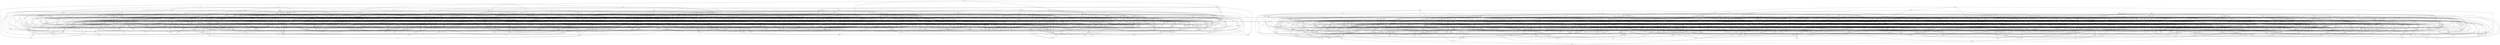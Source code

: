 graph {
tqx -- ddx;
vdf -- zkz;
vdf -- jmq;
tlc -- qck;
tlc -- vmr;
jxk -- cxr;
jxk -- ktz;
jxk -- nrc;
jxk -- dkp;
jxk -- hht;
jxk -- kfz;
ctb -- kll;
ctb -- bhl;
ctb -- dmb;
ctb -- dlf;
fkc -- dhl;
lhl -- vqc;
lhl -- ddx;
lhl -- gvk;
lhl -- nlc;
xrr -- pzs;
xrr -- qvz;
xrr -- qhp;
xrr -- dcj;
tjv -- hkk;
tjv -- kkm;
tjv -- vds;
tjv -- lvs;
njr -- fbr;
bgt -- szs;
bgt -- ftd;
mzb -- lkq;
txt -- skm;
txt -- xzc;
txt -- dvz;
txt -- mjx;
nbg -- ddk;
nbg -- qvs;
nbg -- zhk;
nbg -- rkc;
nbg -- nfd;
ktk -- nlc;
ktk -- bsv;
qjp -- nkq;
qjp -- xtj;
qjp -- btg;
qjp -- gqv;
qjp -- hlr;
qjp -- ktk;
vsg -- bhr;
vsg -- nxh;
rhk -- bff;
rhk -- msp;
rhk -- nsx;
rhk -- dvl;
rhk -- lsn;
ptt -- mnb;
hpc -- xbm;
hpc -- rgj;
mzg -- bjj;
mzg -- qvn;
mzg -- rkd;
mzg -- sbl;
mzg -- xkj;
mzg -- cbq;
qnj -- cls;
rnl -- rbs;
rnl -- jpr;
rnl -- fpk;
rhj -- ghf;
rhj -- gfr;
rhj -- szh;
sbh -- fbg;
sbh -- hjk;
jrc -- lhf;
jrc -- nhm;
hvk -- zfp;
jkh -- sbl;
bcd -- ttp;
bcd -- jrl;
bcd -- mkz;
bcd -- lqz;
qpp -- fbn;
qpp -- qfr;
qpp -- dmz;
qpp -- ldt;
qpp -- vnm;
skr -- pfk;
skr -- zdg;
skr -- xff;
nsp -- pst;
xqr -- jhs;
xqr -- mdf;
xqr -- lnl;
plv -- kzs;
plv -- kfx;
plv -- qmf;
plv -- qvn;
plv -- xgl;
plv -- sbl;
pzs -- vxl;
pzs -- vpd;
pzs -- jxt;
xsl -- qck;
xsl -- slh;
chf -- sbm;
chf -- nrj;
bqp -- qkc;
bqp -- spc;
bqp -- tkx;
tfm -- cfp;
nrl -- tln;
nrl -- thd;
nrl -- xpp;
sbm -- qkv;
ccg -- cbn;
ccg -- npm;
ccg -- zxv;
qdt -- szn;
glx -- zsq;
glx -- ghf;
glx -- hhm;
vds -- dps;
msp -- xff;
msp -- xfh;
jsd -- hkq;
jsd -- cjq;
jsd -- xjl;
jsd -- dsz;
scv -- hjv;
scv -- mrt;
dmk -- pcz;
dmk -- vbs;
dmk -- xnq;
dmk -- pmc;
dmk -- krx;
dmk -- rgd;
qdx -- nrl;
qdx -- dsz;
qdx -- hfc;
qdx -- pnk;
rzc -- rgf;
rzc -- mdf;
rzc -- vmr;
rzc -- rzp;
fhq -- lfz;
fhq -- gsh;
fhq -- fkl;
fhq -- bdz;
dkr -- hvs;
dkr -- mkq;
dkr -- glz;
dkr -- nnr;
jpr -- lgn;
jpr -- jkc;
jpr -- fkv;
jnx -- bvm;
jnx -- kgc;
jnx -- rll;
fdb -- jrb;
fdb -- jrr;
fdb -- gmv;
fdb -- kfh;
hls -- plj;
hls -- rrc;
gbl -- cmb;
lfr -- xhp;
lfr -- hdn;
lfr -- gjc;
lfr -- vjp;
flk -- tks;
flk -- fps;
zbk -- tpg;
ghr -- ltz;
ghr -- jtf;
ghr -- dvz;
zqj -- nxh;
rts -- drl;
rts -- vvc;
rts -- hdx;
rts -- cnx;
trf -- kxt;
nln -- fxt;
nln -- mkx;
nln -- mjg;
zrr -- hct;
zrr -- zvs;
zrr -- sfk;
zrr -- dvs;
mdk -- jxr;
mdk -- pxm;
jcx -- lhf;
gtr -- hpc;
gtr -- grz;
gtr -- dqv;
xrj -- hnp;
xrj -- sst;
dmz -- mnq;
dmz -- cdk;
hjk -- hhm;
hjk -- tvb;
zrq -- ftd;
zrq -- ttp;
zrq -- qhz;
kpj -- hns;
kpj -- trf;
kpj -- phm;
kpj -- dbb;
bhl -- rqp;
bhl -- kdx;
bhl -- fzx;
xqg -- ssf;
xqg -- thd;
xqg -- sds;
xqg -- ldm;
jcb -- phl;
jcb -- bll;
jcb -- ttn;
jcb -- xcb;
lbq -- lmt;
lbq -- vrx;
zsq -- tvl;
zsq -- dps;
zsq -- zxz;
rqz -- psx;
rqz -- vkb;
rqz -- sst;
rqz -- qcl;
rqz -- lrh;
kfr -- kvj;
kfr -- fbl;
kfr -- vkp;
kfr -- bvc;
jxt -- txl;
jxt -- rkm;
bnd -- msc;
xtx -- cxd;
xtx -- vgn;
xtx -- hmh;
qtz -- zjf;
qtz -- hdx;
qtz -- hzk;
qtz -- fps;
hxk -- lgn;
hxk -- nvj;
hxk -- vbb;
hxk -- jpn;
hxk -- jbc;
mxl -- bql;
mxl -- fkk;
mxl -- qdl;
mxl -- zfs;
vnf -- mbg;
vnf -- jvk;
gzn -- vgn;
gzn -- rql;
gzn -- tzx;
gzn -- bjs;
jvp -- lzn;
jvp -- qck;
jvp -- gzk;
tqt -- frk;
tqt -- sls;
kjl -- lcd;
kjl -- rvb;
kjl -- bct;
kjl -- psj;
kjl -- nrc;
ggm -- tlz;
ggm -- tsx;
ggm -- zdl;
tqb -- jgm;
tqb -- qjn;
blq -- dqr;
blq -- nxv;
blq -- slg;
blq -- ckf;
lkq -- dkp;
pmg -- gpb;
lzn -- cxr;
lzn -- jgt;
ntt -- zjj;
ntt -- gml;
ntt -- lfz;
dxn -- sds;
dxn -- htm;
gdk -- hdn;
gdk -- dzr;
gdk -- mlj;
phm -- tmq;
qvh -- mvb;
qvh -- phb;
qvh -- jbd;
kzp -- bln;
kzp -- cbl;
kzp -- rhk;
kzp -- tbq;
kzp -- spl;
kzp -- zjj;
zgl -- qgc;
zgl -- zcm;
zgl -- rfk;
zgl -- pfl;
qzx -- cjx;
qzx -- tpv;
lnl -- jgt;
lnl -- mpz;
lnl -- rfd;
xph -- kjb;
hhb -- hrt;
hhb -- nmf;
hhb -- kjn;
hhb -- sgd;
pff -- zkl;
pff -- pzf;
bvx -- xzc;
bvx -- sdc;
bvx -- dcj;
bvx -- qch;
csb -- gpt;
csb -- fqd;
csb -- bbb;
csb -- pmg;
csb -- fcl;
csb -- fvj;
rjn -- zkl;
rjn -- vth;
rjn -- mhl;
ktf -- nmf;
ktf -- vbs;
ktf -- rql;
ktf -- kbb;
gpr -- bjc;
gpr -- zst;
jlg -- sfp;
jlg -- kkv;
sqv -- vdf;
sqv -- hxz;
sqv -- cpz;
sqv -- btk;
tgb -- flb;
tgb -- knt;
tgb -- hmc;
grr -- slp;
grr -- nnr;
grr -- vbh;
grr -- lnz;
grr -- zgx;
rgl -- mrm;
rgl -- tlg;
sds -- szn;
ffk -- bbf;
ffk -- rmh;
ffk -- rgj;
ffk -- pmg;
vhl -- fxt;
nmd -- kvf;
nmd -- htr;
nmd -- fzj;
zzz -- fll;
zzz -- txk;
zzz -- zjc;
zzz -- zxl;
vnv -- xqf;
vnv -- bms;
vnv -- krc;
vnv -- tzx;
ppf -- pxm;
ppf -- tbg;
ppf -- fvj;
ppf -- kss;
dtx -- bsv;
dtx -- pzf;
jgq -- qdp;
jgq -- lkq;
jnr -- ztb;
jnr -- ghj;
cmj -- zjj;
cmj -- vbs;
fkk -- bgd;
fkk -- kkv;
fkk -- nsp;
vmx -- fjg;
xsn -- ngh;
xsn -- mrr;
xsn -- qcl;
xsn -- sjc;
mnl -- dqx;
dqp -- gkh;
dqp -- lqt;
xsp -- vmr;
vdx -- dkp;
cck -- lxf;
cck -- jtt;
cck -- dcg;
cck -- xlc;
cck -- ppc;
zmn -- phm;
zmn -- kbg;
zmn -- xjj;
jcj -- pkm;
jcj -- gpt;
jcj -- zmk;
jcj -- hkb;
plg -- tkc;
plg -- pcn;
plg -- gzk;
plg -- sdx;
rmt -- xsk;
rmt -- fnt;
ghd -- xfb;
ghd -- phz;
ghd -- hhx;
rpp -- mdk;
rpp -- kmf;
rpp -- mmd;
rpp -- bfj;
lbj -- zvm;
lbj -- lpj;
lbj -- dkk;
lbj -- vll;
rql -- dpr;
rql -- rnz;
sht -- krx;
sht -- rvt;
sht -- jrr;
sht -- lvz;
stl -- cst;
stl -- qbz;
stl -- ptt;
kpx -- ngs;
kgx -- pqg;
kgx -- hzk;
kgx -- knp;
kgx -- zmt;
kgx -- xbt;
gbt -- zhr;
gbt -- rll;
cnx -- xkb;
cnx -- cvb;
tzx -- qtr;
phh -- rgl;
phh -- vjp;
phh -- bpx;
xnq -- srf;
nfc -- fhn;
jch -- mnl;
ntj -- xtj;
tgz -- mkt;
tgz -- hgs;
tgz -- zzz;
tgz -- glb;
ztp -- gtc;
vvc -- vdf;
vvc -- cch;
vvc -- szl;
vvc -- jlq;
jzh -- jrt;
jzh -- msn;
jzh -- bxn;
jzh -- zts;
xtb -- jzg;
mbt -- gsh;
mbt -- htm;
mbt -- xxr;
npc -- vhl;
npc -- gcz;
ntz -- fzt;
ntz -- vqg;
ntz -- plk;
ntz -- czt;
ntz -- hhj;
lml -- lxj;
lml -- cnh;
lml -- jgq;
lml -- gmm;
lml -- mnt;
lml -- dqr;
xpv -- msc;
xpv -- zjc;
dxk -- gxl;
rbj -- mns;
njz -- zkl;
njz -- gmb;
njz -- xht;
slp -- zln;
jnv -- dch;
jnv -- bxk;
jnv -- hhv;
phz -- bgr;
phz -- mmm;
phz -- hdp;
phz -- vnn;
xvg -- pbv;
xvg -- sgs;
xvg -- vnf;
xvg -- ttr;
xvg -- phj;
hht -- czz;
nsk -- nrc;
nsk -- nvt;
nsk -- nlr;
bpx -- jxk;
bpx -- ktk;
mkq -- kxp;
mkq -- rnf;
vqk -- xpd;
lgl -- dsc;
lgl -- hgj;
vdn -- mkz;
rxz -- xqz;
rxz -- vdz;
rxz -- gxm;
rxz -- lqs;
qkt -- xsk;
qkt -- xtj;
qkt -- jbh;
qkt -- zsm;
qkt -- xvv;
hdp -- jgt;
dhh -- jnr;
dhh -- ltx;
dhh -- dfd;
dhh -- xfb;
dhh -- qhz;
gqv -- hnn;
kjb -- rlm;
kjb -- slp;
kjv -- kjd;
kjv -- pls;
kjv -- flk;
kjv -- hsb;
bff -- mrm;
bff -- thh;
bff -- fbc;
cbl -- bsc;
cbl -- fsq;
htm -- bsc;
pkm -- ftn;
dxg -- dfd;
dxg -- zqj;
dxg -- tqd;
dxg -- crg;
thn -- zln;
thn -- fbv;
thn -- hmz;
thn -- vqc;
xzb -- rqm;
xzb -- rkd;
xzb -- tqx;
xzb -- jnx;
nzq -- cnh;
nzq -- ztq;
nzq -- dvs;
nzq -- fkt;
rqr -- dpr;
rqr -- jcl;
rqr -- pls;
rqr -- vmx;
ltp -- gsr;
ltp -- ngh;
ltp -- qrj;
ltp -- lld;
ltp -- tnh;
ltp -- zvd;
dmm -- cjq;
dmm -- spn;
cdq -- svd;
cdq -- bsc;
bbf -- sst;
tnq -- mgg;
tnq -- xpp;
tnq -- nxl;
lsc -- pxd;
lsc -- ckr;
gdc -- tdq;
gdc -- qbv;
xjl -- bmf;
xjl -- qmx;
sth -- kfh;
sth -- ttr;
blv -- hxm;
blv -- vll;
blv -- rzp;
sdf -- qjb;
sdf -- vxn;
dgt -- mfb;
dgt -- chf;
dgt -- czz;
xmr -- cnn;
kgl -- mpj;
kgl -- xgl;
kgl -- dbm;
sdx -- scq;
vpn -- bdm;
vpn -- pkk;
vpn -- hfc;
vpn -- dxk;
mdm -- ppr;
mdm -- ghv;
mdm -- kxz;
lhf -- hfl;
lhf -- hnp;
zvm -- qmf;
zvm -- xqd;
bkj -- ncg;
bkj -- zdt;
gbj -- bxm;
gbj -- jtt;
gbj -- spl;
gbj -- gnm;
bnm -- gnn;
bnm -- jnr;
bnm -- xgt;
bnm -- xsk;
bnm -- phh;
vlh -- gbt;
vlh -- gpr;
vlh -- szm;
vlh -- chv;
vlh -- rqm;
vlh -- znj;
qxr -- xnq;
qxr -- gcx;
qxr -- xdn;
qxr -- svd;
qgs -- cqg;
qgs -- xpb;
qgs -- mfg;
qgs -- jhf;
qgs -- dmz;
xvb -- fzj;
xvb -- thm;
xvb -- qfr;
xvb -- rfd;
bqt -- qmf;
bqt -- tdb;
bqt -- dxg;
bqt -- fqd;
ctq -- jlg;
ctq -- dpz;
ctq -- tqv;
tsz -- rlm;
tsz -- gmp;
tsz -- zst;
tsz -- qsd;
tsz -- pcn;
zgx -- fgx;
zgx -- dkk;
zgx -- rrs;
fcx -- shc;
fcx -- kxn;
fcx -- mvb;
cdt -- njr;
cdt -- nxv;
rdb -- xzf;
xtj -- qcl;
qhz -- zsv;
vrx -- vfq;
vrx -- xpb;
qqc -- gtv;
bdm -- lsc;
bdm -- zbt;
llj -- ckk;
llj -- shz;
llj -- ztr;
czm -- fxm;
czm -- hsb;
czm -- xvt;
czm -- zrx;
czm -- hns;
cpq -- snn;
cpq -- qhk;
cpq -- prr;
gmp -- cmd;
sjx -- vbs;
sjx -- krt;
sjx -- qmh;
sjx -- hmc;
zkg -- kxt;
gcx -- xjj;
gcx -- dqx;
gcx -- knt;
dmb -- klt;
dmb -- mhm;
dmb -- zsv;
dmb -- szp;
vbb -- ttv;
vbb -- dxj;
vbb -- ggv;
mvf -- dpr;
mvf -- brv;
mvf -- flh;
mvf -- mkt;
mvf -- mvn;
chs -- mkx;
chs -- mjg;
chs -- tqt;
qpm -- fvm;
ztb -- zgd;
ztb -- zst;
ztb -- tvz;
mrj -- xjj;
mrj -- qfl;
mrj -- czt;
mrj -- thd;
prq -- jrc;
prq -- hkj;
prq -- kdx;
prq -- jzc;
tjs -- lvz;
tjs -- dln;
tjs -- kgh;
tjs -- vdf;
sxz -- bff;
sxz -- xpx;
sxz -- vjp;
sxz -- qkv;
rqm -- bsv;
knt -- mrb;
knt -- qnr;
hcq -- sjg;
hcq -- jhb;
hcq -- gnm;
hcq -- ctp;
hcq -- xtc;
nlc -- rmt;
nlc -- dcs;
nlc -- vbt;
tpc -- dzr;
tpc -- zmp;
tpc -- ttn;
tpc -- fbr;
tpc -- tzd;
flh -- djk;
flh -- gml;
qsj -- gcz;
qsj -- mxg;
qsj -- ttg;
qsj -- mzh;
sdc -- ggv;
sdc -- lhq;
sdc -- qbg;
sgl -- brz;
sgl -- qjn;
sgl -- gfp;
dxm -- gxl;
dxm -- qbr;
lnz -- kdp;
lnz -- stl;
lnz -- rmh;
rrz -- qbq;
rrz -- jcp;
rrz -- psj;
rrz -- fcl;
rrz -- bjx;
hqz -- mtx;
hqz -- tfj;
hqz -- nrg;
qhp -- xqq;
mnq -- zpz;
mnq -- slg;
dch -- zbr;
gff -- pmg;
gff -- fcn;
gff -- jpd;
gff -- qgc;
ttm -- kcq;
rkd -- fvm;
qct -- dqv;
qct -- npq;
qct -- gmp;
qct -- ccn;
sxf -- xsj;
xmh -- xrt;
xmh -- gdk;
xmh -- sbm;
xmh -- kgl;
xmh -- chn;
bvs -- ttv;
pcx -- nkz;
pcx -- gfp;
pcx -- ppr;
pcx -- vsg;
ppc -- pmh;
ppc -- msk;
ppc -- qvh;
ppc -- trl;
lfz -- hng;
xdx -- mmd;
xdx -- znd;
xdx -- nhm;
ffr -- bfp;
ffr -- pcz;
ffr -- jzn;
ffr -- vjn;
spc -- xph;
spc -- tkx;
sgd -- ttg;
sgd -- jnv;
vnj -- fhn;
vnj -- czv;
vnj -- rfk;
vnj -- ngh;
xmf -- dvs;
xmf -- bvc;
xmf -- tzj;
ggs -- hjv;
ggs -- spn;
ggs -- ltz;
ggs -- sth;
fjs -- qck;
fjs -- dkk;
zfc -- ddx;
zfc -- njr;
rhx -- xzc;
rhx -- snn;
rhx -- rkm;
hbh -- ztr;
srb -- xvv;
srb -- rnf;
srb -- mpg;
srb -- kxz;
xdg -- pst;
xdg -- cpz;
xdg -- qmx;
rvg -- ccj;
rvg -- nrj;
rvg -- lcj;
ndp -- xnn;
ndp -- szs;
ndp -- ptt;
gdx -- gvk;
gdx -- hdp;
vzh -- xhp;
vzh -- gbl;
vzh -- ghv;
vzh -- npm;
vzh -- mdf;
kqc -- tmr;
kqc -- lnk;
kqc -- lsn;
kqc -- ncf;
glq -- glz;
glq -- lcj;
dqx -- zfp;
frg -- nnj;
frg -- gfn;
pqg -- dpr;
pqg -- fjg;
bbk -- mms;
bbk -- bms;
bbk -- zxz;
bbk -- vqk;
bbk -- hnz;
bbk -- tnq;
qvz -- plk;
qvz -- trl;
bbn -- fjq;
bbn -- kld;
bbn -- gmm;
bbn -- gjc;
npn -- phm;
npn -- txl;
npn -- rrg;
tvj -- vrx;
tvj -- cbq;
tvj -- fxj;
tvj -- lbx;
tvj -- nvt;
gdd -- pcj;
gdd -- kpx;
gdd -- kxh;
lzj -- dvz;
pxm -- vbt;
pxm -- xlx;
nxk -- nkq;
nxk -- fhn;
nxk -- dqc;
nxk -- ltx;
nxk -- rpx;
gdz -- rpx;
gdz -- vkb;
gdz -- jhs;
gdz -- lbq;
gfm -- dkh;
gfm -- kfl;
vbh -- btg;
vbh -- nrj;
msn -- lzj;
mln -- ztr;
gmv -- sdn;
gmv -- gcz;
hct -- xcp;
bvm -- jdn;
zds -- vrl;
zds -- nsb;
hgh -- ctq;
hgh -- tkf;
hgh -- jkf;
hgh -- bzs;
jjp -- fgb;
jjp -- zbj;
jjp -- bhz;
jjp -- kjn;
cgl -- bmx;
cgl -- sls;
cgl -- fjh;
cgl -- pxg;
kmm -- fzj;
kmm -- zhx;
kmm -- dvs;
tbq -- qdr;
tbq -- tzx;
tbq -- rhx;
jzg -- xxr;
zgd -- bmp;
zgd -- rpl;
rjk -- msc;
rjk -- qkk;
rjk -- rvt;
hfc -- qdr;
fxj -- rbj;
khm -- zjx;
khm -- czz;
khm -- gsr;
khm -- tqx;
brq -- hmz;
brq -- mrn;
xsx -- lvz;
lfc -- qkk;
lfc -- ttg;
lfc -- ssf;
lfc -- phc;
vmr -- mzb;
lqp -- tcz;
lqp -- xkm;
lqp -- dln;
lqp -- qdk;
lqp -- zbz;
lqp -- qmh;
xgt -- mdm;
xgt -- fmn;
kzs -- ccj;
kzs -- hld;
kzs -- mpj;
cst -- vth;
cst -- jbt;
tzd -- kgc;
ttn -- lnc;
ttn -- cmf;
ttn -- rsp;
nlg -- qch;
nlg -- kxn;
nlg -- thq;
nlg -- bnc;
zhf -- hzk;
zhf -- ksl;
zfs -- shc;
zfs -- mhq;
zfs -- ptz;
zfs -- hrs;
zfs -- kxt;
lkg -- nvb;
lkg -- sbh;
lkg -- fzt;
lkg -- jpr;
jns -- fmm;
jns -- knp;
gzt -- gfr;
gzt -- zjf;
gzt -- bvs;
xjb -- nxh;
xjb -- khc;
xjb -- fts;
xjb -- pjx;
rgd -- vrs;
rgd -- hhj;
rgd -- xkb;
gbs -- ltz;
gbs -- tfg;
gbs -- phc;
gbs -- tvl;
xvj -- jdl;
xvj -- nxh;
xvj -- hbh;
xvj -- llj;
zmt -- gnx;
zmt -- zkg;
zmt -- dvz;
zmt -- dbb;
bdb -- tzj;
bdb -- gvp;
bdb -- jpx;
bdb -- xqr;
ttp -- mhl;
ttp -- bph;
rck -- qhx;
rck -- hxm;
rck -- hbr;
rck -- kbr;
qsv -- bgt;
vkp -- csh;
vkp -- qvz;
vkp -- pkk;
vkp -- ssr;
vkp -- vqk;
sks -- tqb;
sks -- vbh;
sks -- chf;
rbt -- vkg;
rbt -- sjg;
sxc -- qdk;
tqs -- mfl;
rgj -- vth;
rgj -- slh;
szx -- cnn;
szx -- qhp;
szx -- tmm;
xhl -- qrp;
xhl -- pxm;
xhl -- lhl;
xfb -- pll;
tgc -- fpd;
tgc -- nbs;
qln -- bvs;
rnz -- vgn;
rnz -- jzk;
rnz -- szl;
kvf -- fzx;
kvf -- qvn;
kvf -- qlg;
bzn -- mbj;
bzn -- hnz;
bzn -- lpn;
zhk -- pkt;
zhk -- bsc;
pnr -- lkq;
pnr -- cmd;
pnr -- jcx;
pnr -- gvh;
kkm -- tfg;
kkm -- sdf;
ppv -- vnp;
ppv -- knt;
ppv -- plk;
ppv -- nxq;
sqn -- xxr;
sqn -- msn;
sqn -- xcr;
sqn -- jvj;
fjh -- zbt;
fjh -- xxr;
fjh -- xpd;
fjh -- zkg;
fjh -- qxm;
xxv -- tkx;
xxv -- xxx;
xxv -- gsg;
xxv -- rrc;
jvj -- fjg;
jvj -- tvb;
qtn -- rxg;
qtn -- zds;
qtn -- vsh;
qtn -- szh;
qtn -- cnx;
zxk -- cfp;
zxk -- lgn;
zxk -- zkz;
zxk -- zbz;
hbz -- gpm;
hbz -- txl;
hbz -- vrs;
jpm -- jmb;
jpm -- rtm;
jpm -- sbh;
jpm -- knt;
jzs -- bkq;
jzs -- tzd;
jzs -- svb;
jzs -- xcp;
mxf -- vzd;
bmx -- qhg;
bmx -- ptz;
hhv -- qdl;
hhv -- kkv;
hhv -- gfn;
zpg -- bxk;
zpg -- dpd;
zpg -- kkj;
fts -- zhx;
tdb -- ldt;
tdb -- ktz;
kgk -- gmm;
kgk -- hnn;
kgk -- gqm;
btt -- cjq;
btt -- mxg;
tcz -- rjq;
tcz -- jkf;
tcz -- hdx;
npq -- xgz;
npq -- sfv;
npq -- lhf;
lvs -- zjc;
kkj -- tkf;
vpd -- vqg;
vpd -- skm;
vpd -- jrm;
ftp -- jbc;
ftp -- jrm;
kzl -- cbr;
kzl -- vrl;
rqn -- gbl;
rqn -- ncz;
rqn -- txq;
rqn -- kjb;
vlx -- sfv;
gfn -- bkj;
hxz -- qng;
dcs -- bmp;
nnz -- zvs;
nnz -- zst;
nnz -- sgl;
nnz -- zhr;
nnz -- bsm;
bbs -- kfj;
bbs -- vjn;
bbs -- hkv;
bbs -- vhl;
xvv -- lzn;
xvv -- xcb;
mmd -- jbh;
pxk -- jpd;
pxk -- gvk;
pxk -- htr;
hsb -- xlc;
xkm -- tfm;
xkm -- bbc;
xkm -- phb;
xkm -- pzb;
lpn -- qdk;
gjg -- dxx;
gjg -- qcl;
qlh -- dgk;
qlh -- xlx;
qlh -- ktz;
qlh -- sks;
qlb -- xnn;
qlb -- zxv;
qlb -- vbt;
qlb -- jgg;
fnl -- spc;
fnl -- hbh;
fnl -- ccl;
fdp -- sxf;
fdp -- nmc;
fdp -- fzj;
fdp -- jgq;
rsp -- nzz;
jrn -- xgz;
jrn -- ckf;
hcm -- qqc;
hcm -- jrm;
cfs -- cxc;
cfs -- rtm;
xpx -- ccj;
xpx -- fzj;
vzj -- bhr;
vzj -- bsm;
vzj -- dff;
xts -- fgb;
xts -- kkz;
xts -- vxl;
xts -- bdm;
tzs -- hcb;
tzs -- pbq;
tzs -- kpx;
tzs -- hns;
tzs -- jhg;
tzs -- ldm;
tzs -- tbq;
tzs -- jlz;
btk -- zkz;
btk -- sls;
bql -- mcv;
zrg -- rvt;
ztk -- jbd;
ztk -- jhb;
ztk -- fqv;
ptf -- jkf;
ptf -- lqc;
ptf -- lvs;
dvm -- kgc;
dvm -- xzp;
dvm -- qsv;
ksp -- scv;
ksp -- ztp;
ksp -- dss;
dhf -- qbz;
dhf -- dsc;
dhf -- qsv;
dhf -- cht;
jqs -- txz;
pzb -- ncg;
xft -- ltp;
xft -- mkq;
xft -- jqs;
xft -- fds;
kcq -- jbc;
kcq -- flh;
fct -- tkx;
fct -- tfj;
pdh -- xfj;
pdh -- qpb;
pdh -- sbm;
gch -- sfp;
gch -- mzh;
gch -- xxr;
gch -- tzr;
gch -- nnl;
nht -- qml;
nht -- jpn;
nht -- xtq;
tsc -- lvz;
tsc -- szn;
qxq -- tmq;
qxq -- qbp;
dpj -- jss;
dpj -- zhk;
dpj -- fzt;
nsb -- lfn;
nsb -- zzz;
nsb -- zhm;
mpr -- pbv;
mpr -- qgm;
mpr -- zts;
mpr -- hxs;
tkc -- nmd;
tkc -- fvj;
kdc -- tvl;
kdc -- mrx;
djf -- xqg;
djf -- mfr;
djf -- bdh;
gnm -- hjx;
gnm -- drl;
xgl -- nms;
xgl -- glz;
xgl -- nrx;
xgl -- xcb;
shd -- jgm;
shd -- dzr;
shd -- xpx;
vhr -- jqr;
vhr -- tfv;
vhr -- xqj;
cpc -- ttj;
cpc -- btt;
cpc -- vbn;
cpc -- glx;
nxv -- bph;
nxv -- cnd;
rgv -- vrq;
rgv -- csm;
rgv -- qxq;
rgv -- gbs;
rgv -- zds;
tvn -- cnd;
mqn -- xrs;
mqn -- bqg;
mqn -- ddz;
mqn -- vdn;
tpv -- mfg;
tpv -- qbq;
fcn -- fmn;
fcn -- bck;
fcn -- dzp;
fcn -- zxv;
fcn -- kmf;
kfn -- fmm;
kfn -- crv;
sqs -- qlg;
sqs -- fzx;
sqs -- nmc;
sqs -- cmd;
fjt -- xcp;
qpg -- dqp;
qpg -- zvd;
qpg -- fvj;
qpg -- szm;
qpg -- dbh;
jtt -- xvt;
jtt -- nln;
nxc -- hxz;
nxc -- vrj;
fjn -- mtl;
fjn -- ggv;
dsc -- rmt;
dsc -- xnp;
pht -- qkv;
pht -- bzv;
pkt -- xfh;
sxh -- dpj;
sxh -- zzj;
sxh -- lnk;
sxh -- qfl;
plk -- qch;
vjn -- lts;
vjn -- drl;
gzk -- nbs;
vqv -- mdn;
vqv -- nhm;
vqv -- gfp;
vqv -- qpm;
bll -- mvh;
bll -- dtx;
bll -- prb;
mmm -- mfz;
xfd -- llj;
xfd -- fzj;
xfd -- bct;
nrx -- hbh;
djz -- fbn;
djz -- pvl;
djz -- jgp;
djz -- ccj;
plm -- dch;
plm -- zxl;
plm -- mrx;
ddk -- lfn;
ddk -- clv;
ddk -- kfn;
ddk -- tpg;
dlf -- jjg;
jzn -- nhf;
jzn -- zhf;
jzn -- rdb;
vnh -- vrj;
vnh -- gdc;
vnh -- qml;
vnh -- qnn;
dbq -- dgk;
rmf -- zjr;
rmf -- zcm;
rmf -- lgl;
rmf -- sbl;
rmf -- vqv;
ldt -- scq;
ldt -- bgt;
fjq -- mfz;
fjq -- bjj;
fjq -- pkm;
bct -- nxv;
bct -- qkv;
bjj -- xrs;
bjj -- vnn;
bjj -- gsr;
qdp -- xpb;
hxs -- pzb;
gtf -- fpd;
gtf -- ncz;
gtf -- lbx;
gtf -- zgd;
dsm -- rct;
dsm -- zpz;
dsm -- pjc;
dsm -- hnn;
zxz -- jpn;
lrv -- jcp;
lrv -- hsz;
lrv -- nfc;
prk -- dzj;
prk -- gml;
fpt -- dvs;
fpt -- fbv;
fpt -- kmm;
fpt -- rpl;
mzh -- kbg;
mzh -- vnm;
qml -- tbk;
skg -- zpz;
skg -- fds;
fnz -- jnz;
fnz -- gmq;
fnz -- cdt;
ljg -- zdx;
ljg -- fps;
ljg -- qng;
ljg -- fjn;
ljg -- lzh;
rlq -- jkc;
rlq -- xsx;
rlq -- tdk;
rlq -- lfc;
lmm -- pcj;
lmm -- mhq;
ltv -- sjc;
ltv -- hxm;
ltv -- mpz;
ltv -- rsp;
szh -- rlc;
szh -- qbg;
szh -- cxc;
szh -- fzd;
dpr -- bxk;
zqz -- rnf;
zqz -- vkb;
zqz -- dcs;
zqz -- dff;
zqz -- nbs;
zqz -- xrs;
lcd -- dbq;
lcd -- jgm;
cvb -- xsx;
cxr -- hld;
sls -- qtq;
sls -- ndh;
khf -- sfm;
spn -- vbs;
spn -- mhq;
fmn -- cht;
fmn -- tqb;
szp -- vdx;
nlb -- frd;
nlb -- tvb;
nlb -- qmk;
nlb -- sfp;
ccn -- blv;
ccn -- fhs;
ccn -- hht;
ktv -- ttb;
ktv -- nzz;
ktv -- qbq;
ktv -- xhl;
gpq -- jbt;
gpq -- vjj;
vxn -- tfm;
vxn -- qqc;
xlc -- pzm;
jmp -- hdn;
jmp -- qpb;
jmp -- tll;
jmp -- qsv;
mrn -- dhl;
mrn -- jgt;
mrn -- xpx;
qqf -- tgc;
qqf -- jdn;
qqf -- ftn;
jhb -- kfh;
klz -- zhx;
klz -- npm;
klz -- thr;
cll -- szd;
cll -- nxv;
cll -- zvd;
cxb -- kvj;
cxb -- mrm;
cxb -- zln;
cxb -- fnz;
mnt -- rfd;
mnt -- mln;
vhb -- zqj;
vhb -- fdj;
vhb -- glq;
vhb -- ggt;
mrm -- ftd;
ttc -- bmf;
tbn -- nqr;
djv -- qbg;
djv -- lvz;
djv -- gbs;
djv -- xmr;
djv -- lts;
qrl -- mjg;
qrl -- nvb;
qrl -- tdk;
qrl -- ldh;
kxt -- pzm;
hcb -- fgb;
hcb -- pkt;
kzc -- khf;
kzc -- fdj;
kzc -- bvm;
kzc -- gbt;
crg -- jqs;
crg -- nxv;
crg -- khf;
ppj -- plk;
ppj -- gnx;
ppj -- hng;
lxx -- zxl;
lxx -- skr;
lxx -- mrb;
lxx -- cch;
hsn -- tts;
tfv -- zvs;
tfv -- lbx;
tfv -- bzv;
lbg -- nqj;
lbg -- mrj;
lbg -- xpd;
lbg -- frk;
rlp -- lqs;
rlp -- xtb;
rlp -- zmn;
rlp -- kxn;
rlp -- hsb;
ddl -- jpx;
ddl -- pjc;
rtr -- nhz;
rtr -- pzm;
rtr -- nnj;
rtr -- zhf;
kmf -- czv;
kmf -- dkp;
cht -- vfq;
cht -- zgd;
njg -- bmp;
tgf -- blh;
tgf -- xdx;
tgf -- vqv;
tgf -- mfg;
qcd -- qdr;
qcd -- hrs;
qcd -- rrg;
xcb -- znd;
hnx -- grr;
hnx -- rmh;
hnx -- fjq;
hnx -- blv;
ncf -- hcb;
ncf -- xpv;
ncf -- nsp;
ncf -- txx;
rgx -- vxn;
rgx -- csm;
rgx -- pxd;
rgx -- dxj;
rgx -- tkf;
mdn -- vxs;
mdn -- brq;
mdn -- qpb;
rkm -- cjq;
mrq -- lzj;
mrq -- vqg;
mrq -- xtx;
mrq -- mtt;
vzs -- pjx;
vzs -- dpf;
vzs -- xqr;
fgg -- bnd;
fgg -- hhm;
fgg -- cvt;
mpt -- xjj;
mpt -- zrg;
mpt -- dxk;
mpt -- ltr;
zvd -- njr;
sdn -- nqj;
sdn -- prr;
sbz -- lzh;
sbz -- drt;
sbz -- spl;
sbz -- kjn;
sbz -- vqg;
bgr -- sst;
bgr -- sbl;
thd -- crv;
thd -- zbr;
thd -- rtm;
sfk -- njg;
sfk -- rlm;
hlq -- xvx;
hlq -- dhc;
hlq -- fll;
drl -- qrv;
fqd -- lqz;
xht -- nmc;
xht -- cls;
xht -- fkc;
pfl -- dpf;
pfl -- gmm;
ztr -- sjc;
gsg -- qrj;
gsg -- dxx;
gsg -- tqd;
tnt -- bqg;
cbn -- bhr;
cbn -- vzs;
cbn -- lqt;
zgg -- pmd;
zgg -- hct;
tks -- nmf;
tks -- tkf;
tks -- kfj;
tks -- qvs;
pfx -- qfr;
pfx -- tzd;
pfx -- hct;
pzp -- pfx;
pzp -- tvn;
pzp -- gsg;
hns -- kfl;
ctk -- pxb;
ctk -- prd;
ctk -- bxp;
jdx -- ljj;
jdx -- tbk;
jdx -- zrx;
jdx -- nxc;
pqc -- zqm;
pfg -- xjl;
pfg -- rtv;
pfg -- jbd;
pfg -- vdz;
nqt -- hfc;
nqt -- pbc;
nqt -- ttr;
vln -- hnp;
vln -- sfm;
lhb -- xmr;
lhb -- tmq;
lhb -- ncf;
lhb -- lfn;
nvj -- hsn;
nvj -- tks;
qsp -- hnp;
qsp -- vzd;
qsp -- sxt;
tkz -- fbv;
tkz -- fct;
tkz -- xhn;
tkz -- fxj;
fpz -- pqc;
fpz -- jhk;
fpz -- jns;
nqr -- pxd;
bnn -- shc;
bnn -- ckr;
bnn -- szx;
frd -- hnz;
frd -- rkm;
jlq -- bqn;
jlq -- tbn;
qxj -- vlx;
qxj -- pzf;
qxj -- pkm;
ncz -- nfc;
ncz -- zpz;
ndk -- txz;
ndk -- dgt;
ndk -- sjs;
zrx -- zrg;
zrx -- tsc;
dcj -- tqt;
dcj -- lmm;
zqf -- xtb;
zqf -- vnf;
zqf -- zlr;
zqf -- mkm;
zqf -- dcg;
pkk -- qbp;
pkk -- tbk;
pkk -- xdn;
pkk -- vnp;
hqr -- xsp;
hqr -- hgj;
hqr -- scq;
hqr -- gvp;
pzf -- mkz;
pzf -- rqp;
lfs -- qlg;
lfs -- vkb;
lfs -- pvl;
mdp -- dhc;
mdp -- ptf;
mdp -- xzc;
mdp -- frk;
nrj -- dpf;
nrj -- qpm;
zsm -- tkc;
zsm -- vjp;
zsm -- qpb;
qhk -- hhv;
qhk -- rvt;
qhk -- hnt;
trl -- pkf;
trl -- thq;
qmx -- cbr;
qmx -- cxc;
qmx -- tdq;
pkq -- xqq;
pkq -- xln;
pkq -- msn;
pkq -- cbr;
pkq -- tqs;
xhj -- qcd;
xhj -- xkp;
xhj -- sgd;
qkk -- szn;
qkr -- ksh;
qkr -- xph;
qkr -- vqv;
qkr -- lhl;
zdg -- nqr;
zdg -- phj;
cnk -- vrx;
cnk -- rjn;
cnk -- bjx;
cnk -- mdk;
ggt -- rxs;
dgc -- jss;
dgc -- ssf;
msr -- mxl;
msr -- lxc;
msr -- hns;
msr -- nnl;
msk -- pkf;
msk -- mnl;
msk -- cnn;
ktz -- zpz;
fkv -- fgb;
jpn -- txx;
gpv -- hpf;
gpv -- hmz;
zkl -- jpx;
hbr -- sjc;
tsx -- ddz;
tsx -- bfj;
tsx -- kvj;
tsx -- lmt;
mjz -- fxt;
mjz -- mrb;
mjz -- jkf;
mjz -- nqt;
ngx -- zrg;
ngx -- hsn;
ngx -- vmx;
ngx -- dzj;
nmj -- xpb;
nmj -- zjr;
nmj -- ggt;
mtx -- bvc;
mtx -- dff;
xqq -- pcj;
xqq -- mjx;
qch -- ttc;
vrq -- gpd;
vrq -- ldm;
vrq -- mkx;
qjn -- sbl;
lqc -- ckr;
ndh -- mfr;
ndh -- fzt;
ndh -- gpd;
kbb -- xtc;
mbs -- cpz;
mbs -- bxm;
mbs -- tqs;
mbs -- qln;
gkh -- njg;
gkh -- nnr;
gkh -- blh;
vhg -- kvj;
vhg -- lqt;
vhg -- hgj;
vhg -- rpx;
ssl -- vbs;
ssl -- lts;
ssl -- xls;
ssl -- zdg;
nsx -- qtr;
nsx -- gzt;
nsx -- fkv;
nsx -- cdq;
nsx -- bfl;
rnq -- cjz;
rnq -- jgq;
mxg -- mfl;
bxc -- rxz;
bxc -- nrl;
bxc -- qbk;
bxc -- nvj;
vxm -- xdn;
vxm -- cfs;
vxm -- tvl;
vxm -- ctk;
vxm -- zdx;
vxm -- mbs;
zxv -- cls;
xmj -- tdb;
xmj -- xlx;
lzh -- dps;
hlr -- ddl;
xqd -- cdk;
xqd -- dgs;
xqd -- mrm;
lpj -- hmz;
lpj -- vdx;
mqf -- mjg;
fmh -- jhf;
fmh -- glz;
fmh -- hls;
fmh -- bfj;
cdv -- ndh;
cdv -- zkg;
kgc -- jhf;
nzz -- sst;
nzz -- brz;
qjf -- fpd;
qjf -- phl;
qjf -- jxr;
qjf -- qsp;
qjf -- gsr;
vqq -- vqc;
vqq -- xhp;
vqq -- rnq;
vqq -- xsp;
vqq -- kgk;
sdl -- fds;
sdl -- vdn;
sdl -- dqv;
bxg -- qmh;
bxg -- lqc;
jjr -- cqp;
jjr -- spn;
jjr -- nsp;
jjr -- zdx;
jjr -- flv;
fjg -- nvb;
xtn -- qdp;
xtn -- zjm;
xtn -- cdt;
xtn -- ftz;
xtn -- fpd;
dss -- ztp;
dss -- ttm;
dss -- hvk;
fvr -- pkh;
fvr -- sls;
fvr -- hxz;
jfq -- qrv;
jfq -- fvr;
jfq -- bjf;
jfq -- kzl;
vkc -- zqm;
vkc -- dxm;
vkc -- bmk;
vkc -- ngs;
fgx -- qjn;
fgx -- pmd;
fgx -- bzz;
fnt -- nzh;
fdj -- ccl;
dlq -- jbd;
dlq -- qnn;
dlq -- vbn;
dlq -- btk;
zvs -- gfp;
zvs -- sfm;
svb -- khf;
svb -- znd;
rvl -- jrb;
rvl -- btk;rvl -- tmq;
rvl -- clv;
mhq -- kfj;
bzp -- zgg;
bzp -- crd;
bzp -- ptn;
bzp -- qbx;
jhk -- scv;
jhk -- xkp;
jhk -- mjn;
xls -- dhc;
rbs -- lzh;
rbs -- pcj;
rbs -- tpl;
rbs -- dpj;
lvx -- dlf;
lvx -- gdx;
lvx -- dqv;
lvx -- nms;
lvx -- mxf;
vbz -- jrt;
vbz -- ttf;
vbz -- ksl;
vbz -- cbl;
rxs -- ptt;
lld -- slh;
lld -- mmm;
pst -- gtv;
nff -- qkr;
nff -- brq;
nff -- phl;
nff -- pfz;
ttv -- tfr;
mhm -- vtc;
zmx -- ccj;
kkh -- ttj;
kkh -- dps;
kkh -- qkk;
kkh -- kcq;
xxx -- knr;
xxx -- jpd;
xxx -- dhl;
tzq -- slh;
tzq -- pxk;
tzq -- zvs;
tzq -- mfb;
hkq -- hsn;
hkq -- pqc;
hkq -- kfl;
zlr -- jhn;
zlr -- rlc;
prd -- phj;
gtt -- xdx;
gtt -- cjx;
gtt -- nzh;
xhn -- vbd;
xhn -- bbb;
xhn -- vjj;
zxj -- bgj;
zxj -- rjk;
zxj -- fmm;
zxj -- ksl;
rvb -- mpj;
knr -- vfq;
knr -- mrr;
qxm -- lxc;
gmj -- nmd;
gmj -- dzr;
gmj -- qnj;
gmj -- qrj;
gmj -- rnq;
gmj -- jzm;
vnp -- qdt;
vnp -- mqf;
vnp -- knp;
hrs -- svd;
hrs -- msc;
xtc -- jbd;
xtc -- lmm;
llt -- rbj;
llt -- xzp;
llt -- njg;
llt -- dqr;
jck -- xtb;
jck -- gpm;
jck -- jhn;
jck -- msn;
kld -- lld;
kld -- jbt;
kld -- stl;
trg -- qch;
cmb -- cnd;
npm -- cbq;
cvg -- rbj;
cvg -- vzj;
cvg -- fgx;
cvg -- ndp;
nqb -- xtc;
nqb -- fqv;
nqb -- tfp;
nqb -- ggs;
fpd -- plj;
bxm -- mbj;
ncd -- ldr;
ncd -- khf;
ncd -- fqd;
ncd -- qlg;
ncd -- nvt;
kgh -- tbn;
kgh -- vxl;
kgh -- bmk;
mpg -- gpv;
mpg -- rxs;
mpg -- ztq;
vrl -- hsn;
vrl -- sgs;
lhk -- ppr;
lhk -- jxr;
lhk -- mns;
lhk -- jgg;
lhk -- jzc;
hhz -- sdn;
hhz -- srf;
hhz -- jss;
hhz -- nvb;
ldm -- phm;
hsz -- qxj;
hsz -- pht;
hsz -- nmc;
hsz -- ttn;
vxs -- szs;
fbl -- slh;
cnh -- thr;
cnh -- htr;
cnh -- fjs;
cnh -- fjt;
jzk -- ncg;
tmr -- jch;
tmr -- pzb;
tmr -- htm;
cmf -- fbr;
cmf -- grf;
flj -- hmr;
flj -- pnk;
flj -- phb;
rpn -- zjr;
rpn -- gdx;
rpn -- cht;
rpn -- fnl;
dbm -- tqd;
xbt -- ttj;
xbt -- trf;
gfr -- mfl;
mvh -- ftn;
mvh -- ccj;
mvh -- tqx;
hkk -- gcx;
hkk -- gfm;
hkk -- bxm;
hkk -- cbx;
hkk -- dxn;
qdl -- rtm;
xnn -- jxr;
xnn -- bkq;
kll -- pxk;
kll -- sxt;
kll -- txz;
kll -- zcm;
bzv -- slg;
ttb -- ttl;
ttb -- rsp;
ttb -- klm;
hmh -- qhr;
xdn -- mrt;
ppr -- mhm;
ppr -- zsv;
hmc -- gdv;
hmc -- qln;
hmc -- tsp;
hmc -- qqc;
kjn -- tzr;
snl -- hht;
snl -- jdn;
snl -- zfc;
pdg -- fjq;
pdg -- bzz;
pdg -- xmf;
pdg -- nkq;
fhs -- sdx;
fhs -- lnl;
kvr -- jqr;
kvr -- pvl;
kvr -- crd;
kvr -- lpj;
znj -- tgc;
znj -- bjc;
znj -- hhx;
bhj -- gqf;
bhj -- phb;
bhj -- pxg;
bhj -- mvz;
bsm -- xsj;
dlt -- mbt;
dlt -- bxg;
dlt -- ksl;
dlt -- mjx;
bkh -- cvb;
bkh -- mvn;
bkh -- tmm;
bkh -- mrb;
bkh -- vsh;
bkh -- krs;
xkj -- rqp;
xkj -- cjx;
xkj -- mfb;
lnk -- lpn;
lnk -- zbk;
jgg -- sxf;
jgg -- jhf;
jgg -- fzx;
xrt -- vrg;
xrt -- sdj;
xrt -- dbm;
hng -- bvs;
hng -- sql;
pvl -- jfj;
zts -- qnr;
zts -- hvk;
zts -- zdp;
cbx -- jcl;
cbx -- vlz;
cbx -- xff;
cbx -- dgc;
khc -- mrr;
khc -- rvb;
khc -- mfb;
rfz -- thm;
rfz -- jnx;
rfz -- bjx;
rfz -- rpn;
cqq -- lmm;
cqq -- xff;
cqq -- lvs;
fgj -- qjb;
fgj -- kbb;
fgj -- ktn;
fgj -- zjc;
tmm -- cvt;
tmm -- gqf;
dqm -- bbf;
dqm -- tzq;
dqm -- pll;
dqm -- skg;
dqm -- npq;
bfp -- zdx;
bfp -- kkj;
bfp -- kkz;
sfp -- fmm;
sfp -- nhf;
tpl -- jzt;
tpl -- ncg;
ljb -- grz;
ljb -- gjs;
ljb -- tfj;
ljb -- sdj;
ctl -- xhn;
ctl -- dcf;
cdn -- sgs;
cdn -- mqf;
cdn -- nhf;
cdn -- gtc;
vth -- qnj;
lhq -- sth;
lhq -- qjb;
jgx -- jpx;
jgx -- rrz;
jgx -- dbh;
zjm -- brd;
zjm -- klz;
zjm -- kgk;
vnl -- fbv;
vnl -- gtr;
vnl -- jzl;
vnl -- ktk;
dfb -- jkc;
dfb -- ttj;
dfb -- xtq;
xth -- hnz;
xth -- kph;
xth -- mbj;
xth -- mvb;
vmd -- tdq;
vmd -- kkj;
vmd -- qdt;
kpb -- tlc;
kpb -- tvz;
kpb -- tll;
kpb -- zrq;
pfz -- zjx;
pfz -- crd;
pfz -- gmm;
gzq -- bdz;
gzq -- qrv;
gzq -- frg;
gzq -- gjd;
gzq -- mqf;
dkk -- jrn;
dkk -- ftn;
skm -- vxk;
txk -- fll;
txk -- jbc;
nms -- dcs;
nms -- dff;
nms -- sdj;
szk -- hlq;
szk -- rtv;
szk -- kfm;
szk -- jvk;
flv -- kkz;
flv -- xss;
ttf -- jrb;
ttf -- jch;
jzc -- pff;
jzc -- pdh;
jzc -- nkz;
jzc -- snl;
jzc -- gqv;
pnk -- zhm;
pnk -- bgj;
txq -- qbq;
txq -- hfl;
txq -- lnl;
cjz -- dgk;
cjz -- dbq;
cjz -- skg;
gqf -- tqv;
gqf -- xtq;
snc -- krc;
fqb -- qhp;
fqb -- gxl;
fqb -- cqq;
fqb -- xjl;
fqb -- rjk;
fmm -- bqn;
fmm -- knp;
zjx -- crd;
zjx -- klm;
tqd -- dxx;
rkc -- prr;
rkc -- msr;
rkc -- zpg;
dxx -- mmm;
fgf -- sxc;
fgf -- hrs;
fgf -- trf;
fgf -- rkm;
vrt -- szm;
vrt -- ttb;
vrt -- tpq;
xbm -- dzp;
qvs -- pzm;
qvs -- sth;
tfg -- zjc;
ngt -- cfp;
ngt -- qml;
fkt -- vln;
fkt -- sdx;
fkt -- nvt;
fkt -- qvx;
pnd -- dxj;
pnd -- gsh;
pnd -- mnk;
pnd -- xxr;
tkx -- plj;
gxm -- kfn;
gxm -- bkj;
gxm -- bql;
gxm -- kfm;
gnx -- fkv;
gnx -- nqj;
bfl -- xts;
bfl -- mbg;
ktg -- mvt;
ktg -- ghj;
ktg -- tzj;
ktg -- mzb;
ktg -- dtx;
ktg -- ctl;
ktg -- nmj;
nxq -- hjk;
nxq -- mjn;
nxq -- xss;
nxq -- jzk;
gvh -- sdl;
gvh -- dqc;
gvh -- xdl;
vng -- vxs;
vng -- lcj;
vng -- cmd;
dqc -- xdx;
dqc -- gjg;
bjf -- zhh;
bjf -- jkc;
bjf -- hmh;
zcp -- kbr;
zcp -- lzn;
zcp -- tzj;
zcp -- xsk;
nkz -- fhs;
nkz -- kgd;
hhg -- mpz;
hhg -- bzv;
hhg -- jfj;
hhg -- snq;
hhg -- brd;
xjp -- qmn;
xjp -- phl;
xjp -- zdl;
xjp -- vth;
mrt -- tfr;
ngs -- kph;
hsj -- pst;
hsj -- bgd;
hsj -- jrr;
xhx -- pkt;
xhx -- gfm;
xhx -- vbb;
xhx -- rsq;
tlz -- tfj;
qbp -- dfb;
rqf -- glz;
rqf -- prb;
vrr -- xph;
vrr -- xrj;
vrr -- svz;
vrr -- mnt;
psz -- cbr;
psz -- zlv;
psz -- cvb;
hpf -- kgd;
hpf -- blh;
hpf -- mnb;
cqp -- xvx;
cqp -- nqj;
cqp -- fzr;
cqp -- cdv;
dbb -- mjn;
dbb -- cjq;
tfp -- kph;
tfp -- fcx;
tfp -- bnn;
krt -- vdz;
krt -- fjg;
krt -- xtq;
krt -- txl;
fbg -- jmb;
fbg -- frk;
fbg -- cfp;
fbg -- bgj;
vrg -- gqv;
vrg -- zmx;
vrg -- zhr;
ftd -- mmd;
ssd -- nzq;
ssd -- shd;
ssd -- tvz;
ssd -- gpr;
ssd -- hvs;
nzk -- thm;
nzk -- bgr;
nzk -- hnp;
nzk -- bgt;
fzr -- qxq;
fzr -- xdg;
fzr -- lxf;
kfz -- gfq;
trd -- xsl;
trd -- qmf;
trd -- pvl;
trd -- jkh;
qgz -- xbt;
qgz -- jch;
zml -- qtr;
zml -- kdc;
zml -- dmm;
zml -- mqf;
brz -- rlm;
pvc -- krc;
pvc -- bmk;
dzr -- bbf;
tpp -- dgs;
tpp -- lfs;
tpp -- pjx;
tpp -- zmk;
ttg -- jrt;
ltx -- hnn;
ltx -- fjs;
ltx -- jpd;
nql -- qpm;
nql -- glq;
nql -- sdl;
nql -- dzp;
ncr -- fds;
ncr -- dhl;
ncr -- pfl;
szd -- sfv;
bdh -- vxl;
cbq -- dzp;
cch -- sjg;
cch -- bmf;
cch -- hjx;
vzx -- fqv;
vzx -- jpn;
vzx -- hnt;
vzx -- ghf;
jzm -- szm;
jzm -- ccl;
zkv -- brd;
zkv -- xrs;
zkv -- mnq;
zkv -- jrn;
vbd -- zsv;
lsn -- zfp;
lsn -- gmv;
fcl -- sgq;
krd -- slp;
krd -- bsv;
krd -- mpj;
krd -- tnh;
nfd -- dkh;
nfd -- kdc;
nfd -- xqz;
grf -- qmf;
grf -- cnd;
grf -- fct;
dpd -- mbj;
dpd -- srf;
gdv -- npc;
gdv -- tks;
gdv -- bzn;
dkc -- dxk;
dkc -- szl;
dkc -- sql;
qnn -- chs;
qnn -- zgc;
fvl -- hhx;
fvl -- xvv;
fvl -- zjr;
fvl -- fnt;
fvl -- knr;
bqg -- bvc;
hdx -- zdt;
hdx -- ckr;
mhl -- hfl;
mhl -- fbc;
czb -- jqs;
czb -- lbx;
czb -- vxs;
zsg -- vdz;
zsg -- rxg;
zsg -- jss;
zsg -- bmx;
zsg -- lqs;
zsg -- bqn;
xsj -- jjg;
tll -- sfv;
tll -- nsk;
cdk -- mfg;
bhd -- vds;
bhd -- bnn;
bhd -- ztp;
bhd -- xls;
pmp -- jzm;
pmp -- txz;
pmp -- fhn;
pmp -- dtf;
pmp -- sxf;
pmp -- scq;
qxh -- lvx;
qxh -- cnd;
qxh -- spc;
qxh -- bjc;
jnz -- ckf;
bnc -- cvt;
zqm -- vhl;
zqm -- vrj;
rdp -- ddz;
rdp -- nvt;
rdp -- kgk;
rdp -- tpp;
fgb -- txx;
xkz -- qpb;
xkz -- zjx;
xkz -- szs;
xkz -- dgs;
qdr -- fxt;
ptj -- rdb;
ptj -- jmq;
ptj -- ptz;
ptj -- dmm;
ptj -- gqf;
gtc -- crv;
gtc -- cjq;
gmb -- rzp;
gmb -- rrc;
gmb -- hlr;
szm -- qbq;
fzd -- mtt;
rgf -- mhm;
rgf -- ggt;
rgf -- xmj;
rgf -- xnp;
rgf -- zhx;
rgf -- mln;
krs -- tbk;
lqd -- bgj;
lqd -- gkl;
lqd -- mtt;
lqd -- hng;
xlt -- dlf;
xlt -- gfq;
xlt -- cll;
xlt -- qjp;
rrs -- rvg;
rrs -- ppf;
rrs -- jxr;
mvx -- mhl;
mvx -- gpv;
mvx -- bcd;
mvx -- rpl;
bzz -- zqj;
vql -- glb;
vql -- pbv;
vql -- chs;
vql -- gpm;
tts -- zfp;
tts -- vkg;
tts -- pfk;
mcv -- hjx;
mcv -- bdm;
mcv -- qbr;
zmk -- rlk;
zmk -- jfj;
mfb -- fvm;
qbv -- vhl;
qbv -- zdt;
svd -- txk;
gpb -- lcd;
gpb -- thh;
gpb -- sxf;
jmb -- htm;
jmb -- vlz;
kfm -- jcl;
bln -- npn;
bln -- hkq;
bln -- rsq;
qng -- bgj;
dtp -- mrx;
dtp -- jhg;
dtp -- qhk;
dtp -- sxc;
lcj -- nlr;
pkf -- tdq;
ssr -- rbt;
ssr -- lxc;
ssr -- phj;
drt -- qhr;
drt -- csm;
qrj -- skg;
qgm -- dxn;
qgm -- jzt;
qgm -- rrg;
qpb -- mln;
rqd -- xsl;
rqd -- qhz;
rqd -- tlz;
rqd -- szd;
rqd -- sgq;
jlz -- dpd;
jlz -- hxs;
jlz -- tbn;
pjc -- hld;
nmc -- jjg;
nmc -- plj;
kxp -- znd;
kxp -- rll;
kxp -- qqf;
nbs -- mvt;
nbs -- jgm;
bbb -- rqf;
cjc -- ffr;
cjc -- zhm;
cjc -- xhj;
cjc -- xjs;
cjc -- fkl;
lvt -- qcg;
lvt -- bbf;
lvt -- jcx;
lvt -- mnb;
qbx -- vzd;
qbx -- jrc;
qbx -- jzl;
qbx -- vll;
vlz -- gsh;
thk -- xcr;
thk -- sqn;
thk -- ttm;
thk -- mbs;
qmn -- dbh;
qmn -- klt;
qmn -- tvz;
gqm -- vlx;
gqm -- fbc;
qtq -- tln;
qtq -- xls;
glf -- jcl;
glf -- jrr;
glf -- cdq;
glf -- qln;
glf -- xpv;
xxg -- khc;
xxg -- qzx;
xxg -- dbm;
xxg -- tvn;
vhp -- dps;
vhp -- djf;
vhp -- snn;
vhp -- crv;
vhp -- kfl;
zdt -- ttc;
bgj -- fll;
gjs -- pht;
gjs -- jnz;
gjs -- vrg;
sjs -- ptt;
sjs -- njg;
sjs -- pjx;
rnf -- gjc;
rjq -- mdp;
rjq -- nxl;
rjq -- czt;
rjq -- xvt;
tzr -- mfl;
tzr -- ppk;
fkl -- vnm;
fkl -- jvj;
mgg -- phc;
mgg -- mcv;
mgg -- hxs;
mgg -- xlc;
ljj -- lhq;
ljj -- qrv;
ghf -- mjx;
ghf -- jtf;
ghf -- zbk;
mrx -- lsc;
tbg -- fdj;
tbg -- vtc;
ctp -- nmf;
ctp -- vnh;
ctp -- msc;
htr -- vzd;
htr -- znd;
jrt -- shc;
jrt -- hnt;
qhg -- ngt;
qhg -- cpz;
mjk -- dhl;
mjk -- sfk;
mjk -- rll;
mjk -- hfl;
mlj -- ktz;
mlj -- gjf;
mlj -- kdp;
lhj -- hcm;
lhj -- hjv;
lhj -- vds;
lhj -- qxm;
lhj -- xnq;
lhj -- vkc;
bgd -- qml;
bgd -- dzj;
psx -- kfx;
hgj -- rqp;
hgj -- mvt;
zdp -- bxg;
zdp -- mbg;
zdp -- ltz;
psj -- gvh;
kss -- pll;
kss -- bpx;
kss -- phz;
kss -- ngh;
ktn -- vqk;
ktn -- nqj;
ktn -- kkj;
bkq -- rqm;
vll -- bph;
vll -- jfj;
ldh -- qcf;
ldh -- vkg;
ldh -- rgx;
glp -- ttv;
glp -- hrt;
glp -- ghr;
ftz -- sbm;
ftz -- gbt;
ftz -- qzx;
kbg -- jtf;
kbg -- ttv;
xpd -- zjc;
fsg -- mpg;
fsg -- xpx;
fsg -- bmp;
fsg -- fbr;
fsg -- fqd;
tmv -- bql;
tmv -- ntt;
tmv -- ftp;
tmv -- gfr;
tmv -- kkv;
hgk -- ttl;
hgk -- brd;
hgk -- rgl;
hgk -- bkq;
gbv -- btt;
gbv -- jtf;
gbv -- bnd;
gbv -- mvb;
gbv -- nhz;
chn -- jrn;
chn -- jcp;
chn -- czv;
xzf -- fsq;
xzf -- bdh;
xzf -- lvs;
lrh -- hpc;
lrh -- vbd;
lrh -- cdk;
vsh -- flk;
vsh -- jns;
vsh -- fzd;
mkz -- hct;
drj -- nqr;
drj -- gqf;
drj -- tqs;
drj -- ngx;
drj -- cdv;
qdk -- jbd;
tsp -- vkg;
tsp -- mrx;
tsp -- pmc;
xjm -- thq;
xjm -- npc;
xjm -- ggv;
xjm -- trf;
jdl -- lrv;
jdl -- psj;
jdl -- mpz;
jdl -- tvn;
jdl -- kxd;
rxg -- gkl;
rxg -- jbd;
rxg -- dqx;
crf -- ftp;
crf -- ztp;
crf -- qml;
crf -- nxq;
crf -- rnl;
snq -- dfd;
snq -- zfc;
tnh -- fdj;
tnh -- tpq;
drq -- zvm;
drq -- jbt;
drq -- sxt;
drq -- tlg;
ksh -- dgk;
ksh -- lqt;
frl -- kkm;
frl -- nxq;
frl -- jhn;
frl -- jhb;
rpl -- czz;
qbg -- hrt;
xrp -- sdf;
xrp -- xcr;
xrp -- jxt;
zsl -- bhr;
zhr -- qck;
kdx -- czz;
pxg -- lbg;
pxg -- rhj;
pxg -- rrg;
gqn -- zbr;
gqn -- ttc;
gqn -- zdg;
gqn -- xln;
vbn -- zhh;
vbn -- xsx;
vbn -- txx;
vbn -- lfz;
vbn -- jlq;
vbn -- ppj;
xjs -- csh;
xjs -- mxg;
xjs -- cpz;
lnc -- hlr;
lnc -- mnb;
lnc -- zsl;
zbz -- sgs;
zbz -- bzn;
ghj -- hhx;
tbl -- ttf;
tbl -- lsc;
tbl -- gtc;
tbl -- flk;
ngd -- gpq;
ngd -- ghd;
ngd -- zmx;
ngd -- ndk;
vdz -- zbr;
vdz -- kxh;
mkm -- mrx;
mkm -- hzk;
mkm -- nmf;
hkj -- blq;
hkj -- qfr;
hkj -- fqd;
rfd -- jhs;
kbr -- pjc;
kbr -- xsj;
rhn -- xfd;
rhn -- rpl;
rhn -- zsm;
rhn -- nrx;
bpr -- rqf;
bpr -- lzn;
bpr -- nbn;
bpr -- gfp;
zbj -- phj;
zbj -- kzl;
zbj -- pfk;
zbj -- pmh;
zbj -- plm;
tkg -- qzx;
tkg -- dqv;
tkg -- klm;
tkg -- fjt;
xvx -- zgc;
mkt -- cxc;
mkt -- vml;
mkt -- jrb;
ppk -- mkx;
ppk -- gdc;
ppk -- bdh;
pkh -- xmr;
pkh -- pxd;
gkl -- bxn;
gkl -- jhg;
gkl -- fjn;
hbc -- crx;
hbc -- jqs;
hbc -- bjc;
hbc -- lbq;
hbc -- fnt;
shz -- zgd;
shz -- rll;
shz -- vnn;
vtp -- vzj;
vtp -- zsl;
vtp -- nrj;
vtp -- cst;
ptz -- bvs;
clv -- krx;
clv -- jzt;
clv -- bmf;
clv -- gfn;
fsq -- fgg;
tpq -- rlk;
tpq -- lmt;
vml -- ngs;
vml -- fqv;
vml -- kph;
pbq -- hcm;
pbq -- xkp;
pbq -- zrg;
pbq -- pfk;
zjj -- snn;
sfv -- nhm;
slg -- bph;
lqz -- vkb;
lqz -- zvs;
pdt -- fcl;
pdt -- tnt;
pdt -- mfz;
pdt -- dgs;
pdt -- ztq;
pdt -- bzz;
pdt -- jgx;
dqr -- hdn;
brv -- txl;
brv -- qtq;
brv -- frg;
rfx -- vqc;
rfx -- lgl;
rfx -- mdf;
rfx -- zxv;
rfx -- cmb;
blh -- zln;
ppg -- zgc;
ppg -- krs;
ppg -- zbt;
dvl -- krx;
dvl -- vrs;
dvl -- bzs;
qrp -- sjs;
qrp -- sdj;
qrp -- rmt;
nhf -- bxk;
xmc -- dln;
xmc -- kkz;
xmc -- pqc;
xmc -- thq;
xmc -- xkp;
spl -- zgc;
spl -- bms;
nxl -- rnz;
nxl -- hsj;
nxl -- tfm;
hvs -- mhm;
hvs -- gqm;
rxn -- sds;
rxn -- qng;
rxn -- kbb;
rxn -- mbg;
xnj -- pcz;
xnj -- dpd;
xnj -- lxc;
xnj -- csm;
xnj -- vlz;
xvt -- bsc;
xvt -- fcx;
xvt -- kxh;
xqf -- gpm;
tdk -- dxj;
tdk -- jzg;
hrz -- jhb;
hrz -- ttm;
hrz -- mms;
hrz -- xpv;
ftn -- jbh;
xzp -- fts;
jzl -- qbz;
fft -- gjg;
fft -- mtx;
fft -- crx;
fft -- xrj;
fft -- gbl;
fft -- vdx;
fft -- gpr;
sgq -- rlm;
sgq -- klt;
sgq -- nzh;
rlc -- zhm;
rlc -- qhr;
vdj -- txz;
vdj -- fhn;
vdj -- xcp;
vdj -- hzx;
tqz -- zgl;
tqz -- vbt;
tqz -- lcj;
hcl -- jxk;
hcl -- kdp;
hcl -- tkg;
hcl -- sbl;
jrl -- nlr;
jrl -- rpx;
jrl -- bkq;
jrl -- btg;
htv -- cmj;
htv -- xrp;
htv -- bxn;
htv -- glp;
smq -- bbb;
smq -- blv;
smq -- klt;
smq -- rlk;
smq -- sfm;
gjv -- vlx;
gjv -- vng;
gjv -- cst;
gjv -- vrt;
jhn -- fzd;
rmh -- hld;
jqr -- snl;
jqr -- rqf;
jqr -- jhf;
jqr -- crd;
qcg -- bqp;
qcg -- ksh;
qcg -- xmj;
bdz -- xvx;
bdz -- tfr;
zxl -- pkh;
bxp -- phm;
bxp -- rtm;
bxp -- qdl;
dcx -- drt;
dcx -- nxc;
dcx -- bnc;
dcx -- lxf;
pls -- hrt;
pls -- lzj;
pls -- jzg;
qkc -- pmd;
qkc -- jgp;
qkc -- jkh;
ghv -- mrr;
lxf -- mrt;
nbn -- jbh;
nbn -- fkc;
nbn -- vtc;
jmq -- xqf;
bjx -- gvk;
bjx -- vnn;
mrr -- xhp;
qfl -- nnj;
qfl -- fkv;
tcf -- hqz;
tcf -- ckk;
tcf -- dqc;
tcf -- fbl;
jxj -- ppg;
jxj -- szx;
jxj -- gpd;
jxj -- zbk;
jxj -- kph;
jxj -- zxl;
qmk -- flv;
qmk -- szl;
qmk -- mfr;
mjc -- kfh;
mjc -- jlg;
mjc -- lfz;
mjc -- lpn;
zlv -- kfh;
bck -- pmd;
bck -- klm;
bck -- gmp;
zqd -- frk;
zqd -- sgs;
zqd -- xjj;
zqd -- gdd;
qxt -- fvm;
qxt -- rct;
qxt -- fvl;
qxt -- sfm;
jhg -- rbt;
xgz -- vnn;
mbn -- dqv;
mbn -- jrl;
mbn -- vdn;
mbn -- ntj;
vjj -- bfj;
bhz -- tbn;
bhz -- fvz;
bhz -- qcf;
hdn -- fvm;
hdn -- kdx;
hdn -- jdn;
pmt -- fpz;
pmt -- vtb;
pmt -- sds;
pmt -- nsb;
gjf -- bsv;
gjf -- qvn;
gjf -- zhx;
gjf -- vjj;
pcj -- pkh;
ffn -- gzk;
ffn -- spc;
ffn -- nzh;
ffn -- xbm;
ffn -- grz;
gsb -- sdx;
gsb -- ttl;
gsb -- cxr;
gsb -- dzp;
thm -- kfx;
thm -- gjc;
qhf -- prd;
qhf -- jrt;
qhf -- zzz;
rbh -- lhq;
rbh -- cbl;
rbh -- zlr;
rbh -- mtl;
cnb -- zfs;
cnb -- hrs;
cnb -- qhg;
cnb -- bms;
phc -- fxm;
xkp -- czt;
qcf -- xjl;
qcf -- pmh;
qcf -- qjb;
xqz -- skm;
xqz -- dpd;
vkg -- djk;
vkg -- pmh;
kxd -- dfd;
kxd -- cls;
kxd -- bhl;
qhx -- rvb;
qhx -- qkv;
qhx -- fgx;
rsq -- jtf;
rsq -- pqg;
dcf -- kfx;
dcf -- xjp;
bbc -- hzk;
bbc -- ksp;
bbc -- jrm;
lxj -- fxj;
lxj -- vsg;
lxj -- phz;
srk -- cfs;
srk -- skm;
srk -- lqc;
srk -- hfc;
lsx -- pzb;
lsx -- ttr;
lsx -- bbc;
lsx -- hhv;
hdl -- bsm;
hdl -- pzp;
hdl -- ltx;
hdl -- nnr;
xdl -- zdl;
xdl -- rlk;
qvx -- cmb;
qvx -- vbd;
qvx -- pll;
qvx -- grz;
qvx -- jhs;
qvx -- ntj;
cfm -- ctl;
cfm -- fbc;
cfm -- mfz;
cfm -- hls;
qhr -- csm;
ttl -- bkq;
ttl -- psx;
hjv -- mrt;
jgp -- nrg;
jgp -- mxf;
rvj -- vhr;
rvj -- znd;
rvj -- fbl;
rvj -- tcf;
rtv -- msp;
rtv -- flj;
rtv -- fjh;
rtv -- pzb;
ljx -- qgc;
ljx -- xzp;
ljx -- pff;
ljx -- ckf;
nrg -- kfz;
nrg -- xmf;
bjs -- tqv;
bjs -- xfh;
bjs -- vmx;
bjs -- qkk;
qds -- tln;
qds -- qtz;
qds -- trg;
qds -- rrg;
cxd -- pvc;
cxd -- fll;
cxd -- zkz;
ptn -- blh;
ptn -- gsb;
ptn -- zjx;
flb -- hng;
flb -- mbg;
flb -- vrj;
hgs -- kpx;
hgs -- jzt;
hgs -- cmj;
hgs -- prk;
krc -- xzc;
blt -- tfg;
blt -- ttc;
blt -- hhm;
blt -- jzk;
svz -- dqp;
svz -- vnl;
svz -- xlx;
svz -- jnz;
zzj -- nnl;
zzj -- gxl;
zzj -- kxt;
jdz -- rtr;
jdz -- cpq;
jdz -- rjk;
jdz -- qhf;
mgq -- tlc;
mgq -- vlh;
mgq -- jjg;
mgq -- vln;
mgq -- vtc;
dln -- pvc;
dln -- tln;
dln -- zlv;
mtl -- dgc;
mtl -- xqf;
thr -- bdb;
thr -- szp;
zhh -- qqc;
chv -- xnp;
chv -- xdl;
chv -- gpq;
fvz -- lvz;
fvz -- lmm;
fvz -- tgb;
jlj -- szp;
jlj -- ccg;
jlj -- xgt;
jlj -- kbr;
jlj -- tqz;
fqv -- kkv;
mxx -- fds;
mxx -- tfv;
mxx -- tlz;
mxx -- hdp;
xfj -- nfc;
xfj -- mrn;
xfj -- pvl;
phg -- fts;
phg -- tpv;
phg -- fjt;
phg -- mxf;
gpt -- vkb;
gpt -- cjx;
qcx -- psj;
qcx -- mkz;
qcx -- fgx;
qcx -- kgd;
vcl -- qdp;
vcl -- vsg;
vcl -- ttl;
vcl -- ghj;
vcl -- thh;
kxz -- ztq;
kxz -- btg;
crx -- gtt;
crx -- xzb;
crx -- rrc;
mvn -- dzj;
mvn -- bnc;
mvn -- zxz;
jvk -- gpd;
jvk -- mfr;
mnk -- pkf;
mnk -- snc;
mnk -- kdc;
fhz -- trq;
fhz -- snc;
fhz -- hjk;
fhz -- tbk;
nzb -- ffd;
nzb -- hbr;
nzb -- xvb;
nzb -- hgm;
ddz -- rct;
ddz -- jpx;
kdp -- gdx;
hkb -- brz;
hkb -- xbm;
hkb -- qsv;
lgn -- nht;
zmp -- phz;
zmp -- lfr;
zmp -- ghv;
zmp -- cmf;
zmp -- zcm;
zmp -- ncr;
zmp -- mzb;
csh -- kxn;
csh -- zfs;
zdl -- hld;
kgd -- xgz;
nzg -- sxc;
nzg -- qgz;
nzg -- kxh;
nzg -- vbs;
hmr -- bnd;
hmr -- nhz;
hmr -- pfk;
tqv -- qtr;
ncn -- lmt;
ncn -- cnd;
ncn -- drq;
ncn -- sqs;
ncn -- dqp;
hzx -- mmm;
hzx -- scq;
hzx -- ddl;
hzx -- rxs;
hzx -- dbq;
hzx -- nlr;
gvp -- thm;
gvp -- dgk;
gjd -- xnq;
gjd -- prk;
gjd -- fxt;
xqj -- fnl;
xqj -- bvm;
xqj -- qnj;
nnl -- zbt;
dcd -- khf;
dcd -- pht;
dcd -- tnt;
cqg -- vfq;
cqg -- tbg;
cqg -- hxm;
cqg -- rzp;
bqn -- cvt;
mns -- fkc;
mns -- bqg;
mns -- czb;
mns -- kfz;
bpv -- dch;
bpv -- prd;
bpv -- xkp;
bpv -- kfj;
bpv -- qgz;
xcr -- sql;
dkh -- gcz;
dkh -- dcg;
qsd -- ntj;
qsd -- pjc;
qsd -- bkq;
qsd -- jkh;
pmc -- lqs;
glb -- hjx;
glb -- tpg;
glb -- kfm;
pbc -- dkc;
pbc -- btt;
pbc -- vhl;
qbk -- qdt;
qbk -- hmh;
qbk -- glp;
qbk -- lsc;
hkv -- vnp;
hkv -- pbv;
hkv -- qbr;
hfn -- ztk;
hfn -- vnm;
hfn -- mfr;
hfn -- lvz;
xss -- qmh;
xss -- mjn;
tvb -- htm;
pcn -- jcx;
pcn -- qbq;
pxb -- qbv;
pxb -- thd;
pxb -- gcz;
mms -- bfl;
mms -- pkf;
dsq -- hmh;
dsq -- pcj;
dsq -- txl;
dsq -- lfn;
kdt -- ljg;
kdt -- hbz;
kdt -- nvj;
kdt -- jhk;
tlg -- rsp;
tlg -- zmx;
gnn -- vzd;
gnn -- tnt;
gnn -- qbz;
jhf -- ccl;
nnr -- dqr;
lts -- bmk;
lts -- hsj;
lts -- srf;
lts -- hnt;
gmq -- szd;
gmq -- stl;
gmq -- gfq;
qgc -- mvt;
qgc -- rkd;
qgc -- thh;
dtf -- ddx;
dtf -- ggm;
dtf -- czv;
dtf -- qck;
ffd -- nkq;
ffd -- xsp;
ffd -- gfq;
nnj -- jpn;
xkb -- zrx;
xkb -- trg;
mgb -- zfp;
mgb -- bdz;
mgb -- mnl;
mgb -- frd;
mgb -- rdb;
zjf -- gqf;
zjf -- zlv;
fpk -- qmh;
fpk -- qbp;
fpk -- ljj;
fpk -- sqn;
hgm -- xnp;
hgm -- jzl;
hgm -- svb;
qls -- djk;
qls -- pcz;
qls -- gml;
qls -- trq;
qls -- fsq;
cnn -- gtv;
hxm -- bvc;
dpz -- vrs;
dpz -- xxr;
dpz -- glb;
fps -- zhh;
fxm -- dcg;
fxm -- mtt;
sjg -- kfh;
sjg -- dxm;
kjd -- zkz;
kjd -- fqv;
kjd -- pkt;
kjd -- cfp;
jvd -- gnn;
jvd -- xfb;
jvd -- dvm;
jvd -- zgg;
jvd -- njz;
hhj -- sql;
hhj -- bmk;
hhj -- krs;
xln -- xfh;
xln -- snc;
xln -- tsc;
bzs -- prr;
bzs -- tfr;
jcp -- psx;
jcp -- nrc;
ckk -- mns;
ckk -- rct;
ckk -- jhf;
rfk -- hbr;
rfk -- tqx;
qnr -- gqf;
qnr -- psz;
qnr -- rhx;
fbn -- zsl;
fbn -- zvs;
trq -- gtv;
trq -- qbr;
mvz -- kkj;
mvz -- trg;
mvz -- ntz;
lqb -- bjc;
lqb -- bck;
lqb -- dcf;
lqb -- kfz;
bxn -- jss;
prb -- sxt;
prb -- nrx;
ltr -- hvk;
ltr -- mtl;
ltr -- djk;
gzb -- ggt;
gzb -- dpf;
gzb -- sxf;
gzb -- dbh;
vgn -- zkz;
ldr -- snq;
ldr -- njr;
ldr -- jvp;
ldr -- dcd;
dsz -- ssf;
dsz -- dhc;
vtb -- hnz;
vtb -- tpl;
vtb -- hsn;
xpp -- jns;
xpp -- tpg;
nhz -- rrg;
nlv -- ngt;
nlv -- jmq;
nlv -- fzr;
nlv -- qcf;
nlv -- vmd;
vxk -- pmc;
vxk -- qxm;
vxk -- ltz;
}

